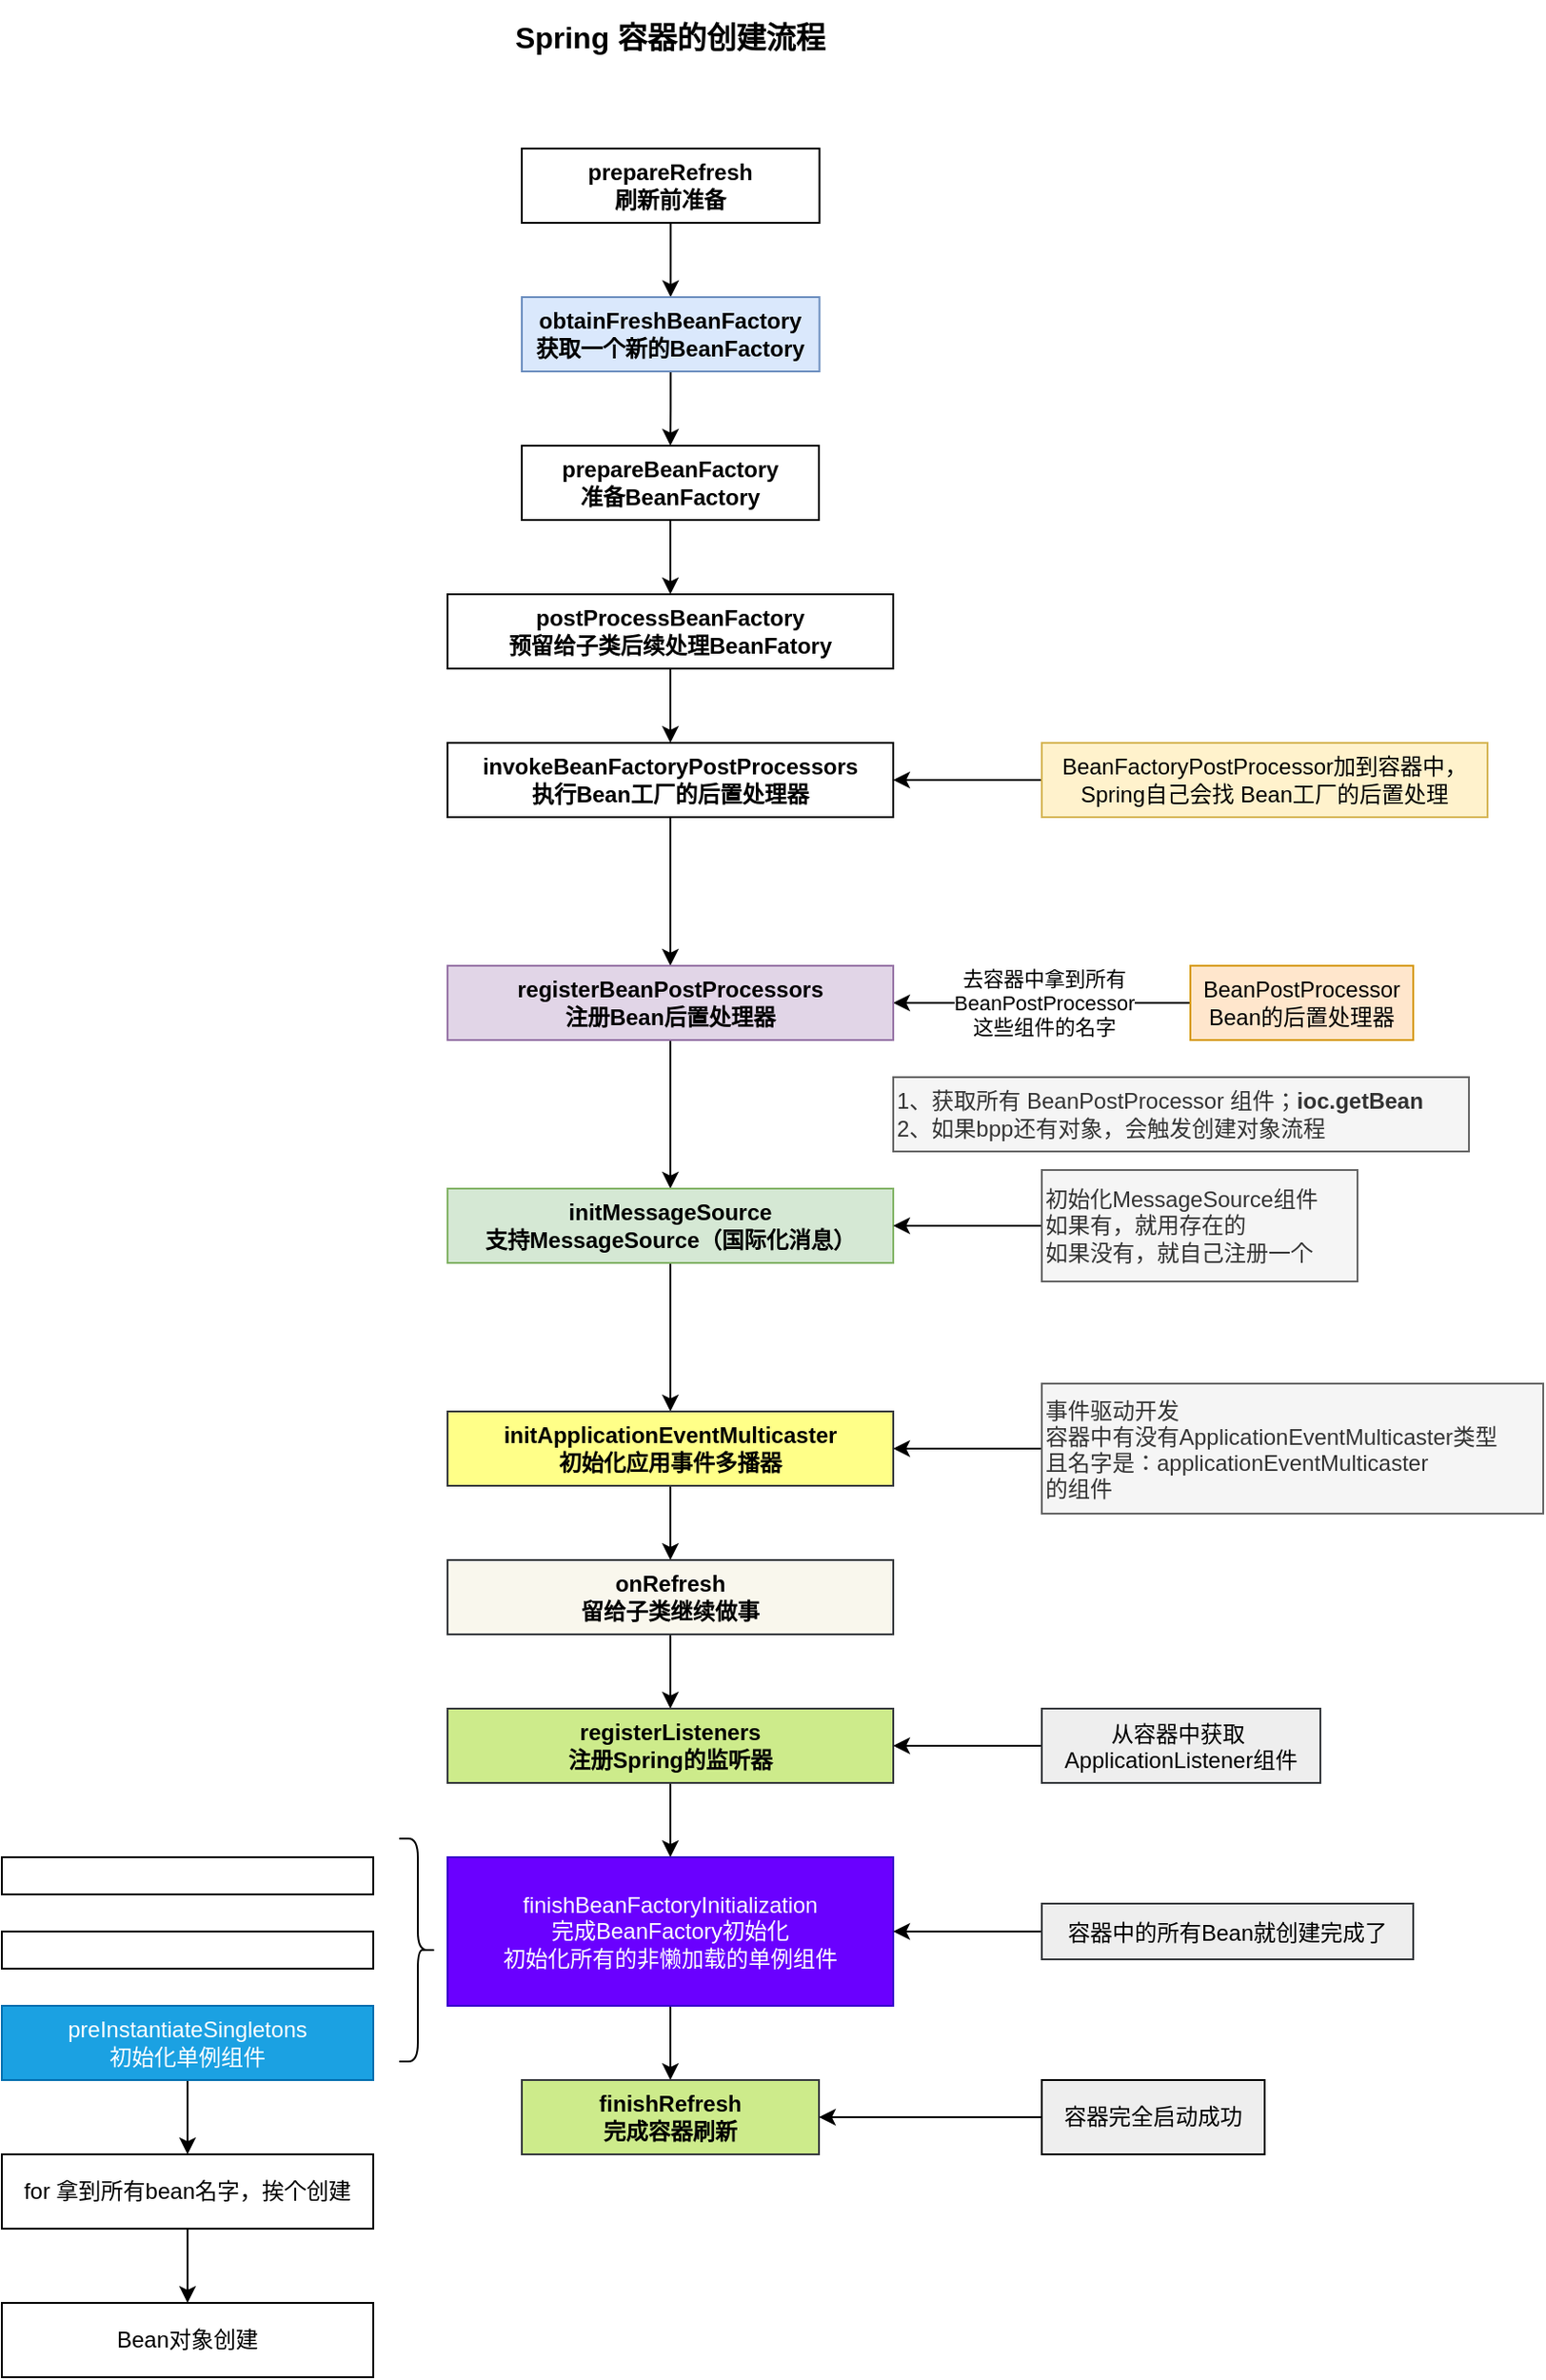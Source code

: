 <mxfile>
    <diagram id="DPGADWuL6uPfHHLG69vp" name="Page-1">
        <mxGraphModel dx="987" dy="-3153" grid="1" gridSize="10" guides="1" tooltips="1" connect="1" arrows="1" fold="1" page="1" pageScale="1" pageWidth="1200" pageHeight="1920" math="0" shadow="0">
            <root>
                <mxCell id="0"/>
                <mxCell id="1" parent="0"/>
                <mxCell id="5" style="edgeStyle=orthogonalEdgeStyle;rounded=0;orthogonalLoop=1;jettySize=auto;html=1;entryX=0.5;entryY=0;entryDx=0;entryDy=0;" edge="1" parent="1" source="6" target="8">
                    <mxGeometry relative="1" as="geometry"/>
                </mxCell>
                <mxCell id="6" value="prepareRefresh&#xa;刷新前准备" style="rounded=0;whiteSpace=wrap;fontStyle=1" vertex="1" parent="1">
                    <mxGeometry x="480" y="4640" width="160.27" height="40" as="geometry"/>
                </mxCell>
                <mxCell id="7" style="edgeStyle=orthogonalEdgeStyle;rounded=0;orthogonalLoop=1;jettySize=auto;html=1;entryX=0.5;entryY=0;entryDx=0;entryDy=0;" edge="1" parent="1" source="8" target="10">
                    <mxGeometry relative="1" as="geometry"/>
                </mxCell>
                <mxCell id="8" value="obtainFreshBeanFactory&#xa;获取一个新的BeanFactory" style="rounded=0;whiteSpace=wrap;fontStyle=1;fillColor=#dae8fc;strokeColor=#6c8ebf;" vertex="1" parent="1">
                    <mxGeometry x="480" y="4720" width="160.27" height="40" as="geometry"/>
                </mxCell>
                <mxCell id="9" style="edgeStyle=orthogonalEdgeStyle;rounded=0;orthogonalLoop=1;jettySize=auto;html=1;" edge="1" parent="1" source="10" target="12">
                    <mxGeometry relative="1" as="geometry"/>
                </mxCell>
                <mxCell id="10" value="prepareBeanFactory&#xa;准备BeanFactory" style="rounded=0;whiteSpace=wrap;fontStyle=1" vertex="1" parent="1">
                    <mxGeometry x="480" y="4800" width="160" height="40" as="geometry"/>
                </mxCell>
                <mxCell id="11" style="edgeStyle=orthogonalEdgeStyle;rounded=0;orthogonalLoop=1;jettySize=auto;html=1;entryX=0.5;entryY=0;entryDx=0;entryDy=0;" edge="1" parent="1" source="12" target="14">
                    <mxGeometry relative="1" as="geometry"/>
                </mxCell>
                <mxCell id="12" value="postProcessBeanFactory&#xa;预留给子类后续处理BeanFatory" style="rounded=0;whiteSpace=wrap;fontStyle=1" vertex="1" parent="1">
                    <mxGeometry x="440" y="4880" width="240" height="40" as="geometry"/>
                </mxCell>
                <mxCell id="13" style="edgeStyle=orthogonalEdgeStyle;rounded=0;orthogonalLoop=1;jettySize=auto;html=1;entryX=0.5;entryY=0;entryDx=0;entryDy=0;" edge="1" parent="1" source="14" target="21">
                    <mxGeometry relative="1" as="geometry"/>
                </mxCell>
                <mxCell id="14" value="invokeBeanFactoryPostProcessors&#xa;执行Bean工厂的后置处理器" style="rounded=0;whiteSpace=wrap;fontStyle=1" vertex="1" parent="1">
                    <mxGeometry x="440" y="4960" width="240" height="40" as="geometry"/>
                </mxCell>
                <mxCell id="15" style="edgeStyle=orthogonalEdgeStyle;rounded=0;orthogonalLoop=1;jettySize=auto;html=1;entryX=1;entryY=0.5;entryDx=0;entryDy=0;" edge="1" parent="1" source="16" target="14">
                    <mxGeometry relative="1" as="geometry"/>
                </mxCell>
                <mxCell id="16" value="BeanFactoryPostProcessor加到容器中，&#xa;Spring自己会找 Bean工厂的后置处理" style="rounded=0;whiteSpace=wrap;fillColor=#fff2cc;strokeColor=#d6b656;" vertex="1" parent="1">
                    <mxGeometry x="760" y="4960" width="240" height="40" as="geometry"/>
                </mxCell>
                <mxCell id="17" style="edgeStyle=orthogonalEdgeStyle;rounded=0;orthogonalLoop=1;jettySize=auto;html=1;entryX=1;entryY=0.5;entryDx=0;entryDy=0;" edge="1" parent="1" source="19" target="21">
                    <mxGeometry relative="1" as="geometry"/>
                </mxCell>
                <mxCell id="18" value="去容器中拿到所有&lt;div&gt;BeanPostProcessor&lt;/div&gt;&lt;div&gt;这些组件的名字&lt;/div&gt;" style="edgeLabel;html=1;align=center;verticalAlign=middle;resizable=0;points=[];" vertex="1" connectable="0" parent="17">
                    <mxGeometry x="0.301" y="-4" relative="1" as="geometry">
                        <mxPoint x="25" y="4" as="offset"/>
                    </mxGeometry>
                </mxCell>
                <mxCell id="19" value="BeanPostProcessor&#xa;Bean的后置处理器" style="rounded=0;whiteSpace=wrap;fillColor=#ffe6cc;strokeColor=#d79b00;" vertex="1" parent="1">
                    <mxGeometry x="840" y="5080" width="120" height="40" as="geometry"/>
                </mxCell>
                <mxCell id="20" style="edgeStyle=orthogonalEdgeStyle;rounded=0;orthogonalLoop=1;jettySize=auto;html=1;entryX=0.5;entryY=0;entryDx=0;entryDy=0;" edge="1" parent="1" source="21" target="24">
                    <mxGeometry relative="1" as="geometry"/>
                </mxCell>
                <mxCell id="21" value="registerBeanPostProcessors&#xa;注册Bean后置处理器" style="rounded=0;whiteSpace=wrap;fontStyle=1;fillColor=#e1d5e7;strokeColor=#9673a6;" vertex="1" parent="1">
                    <mxGeometry x="439.99" y="5080" width="240" height="40" as="geometry"/>
                </mxCell>
                <mxCell id="22" value="1、获取所有 BeanPostProcessor 组件；&lt;b&gt;ioc.getBean&lt;/b&gt;&lt;div&gt;2、如果bpp还有对象，会触发创建对象流程&lt;/div&gt;" style="text;html=1;align=left;verticalAlign=middle;resizable=0;points=[];autosize=1;strokeColor=#666666;fillColor=#f5f5f5;fontColor=#333333;" vertex="1" parent="1">
                    <mxGeometry x="680" y="5140" width="310" height="40" as="geometry"/>
                </mxCell>
                <mxCell id="23" style="edgeStyle=orthogonalEdgeStyle;rounded=0;orthogonalLoop=1;jettySize=auto;html=1;entryX=0.5;entryY=0;entryDx=0;entryDy=0;" edge="1" parent="1" source="24" target="28">
                    <mxGeometry relative="1" as="geometry"/>
                </mxCell>
                <mxCell id="24" value="initMessageSource&#xa;支持MessageSource（国际化消息）" style="rounded=0;whiteSpace=wrap;fontStyle=1;fillColor=#d5e8d4;strokeColor=#82b366;" vertex="1" parent="1">
                    <mxGeometry x="440" y="5200" width="240" height="40" as="geometry"/>
                </mxCell>
                <mxCell id="25" style="edgeStyle=orthogonalEdgeStyle;rounded=0;orthogonalLoop=1;jettySize=auto;html=1;entryX=1;entryY=0.5;entryDx=0;entryDy=0;" edge="1" parent="1" source="26" target="24">
                    <mxGeometry relative="1" as="geometry"/>
                </mxCell>
                <mxCell id="26" value="初始化MessageSource组件&lt;div&gt;如果有，就用存在的&lt;/div&gt;&lt;div&gt;如果没有，就自己注册一个&lt;/div&gt;" style="text;html=1;align=left;verticalAlign=middle;resizable=0;points=[];autosize=1;strokeColor=#666666;fillColor=#f5f5f5;fontColor=#333333;" vertex="1" parent="1">
                    <mxGeometry x="760" y="5190" width="170" height="60" as="geometry"/>
                </mxCell>
                <mxCell id="27" style="edgeStyle=orthogonalEdgeStyle;rounded=0;orthogonalLoop=1;jettySize=auto;html=1;entryX=0.5;entryY=0;entryDx=0;entryDy=0;" edge="1" parent="1" source="28" target="32">
                    <mxGeometry relative="1" as="geometry"/>
                </mxCell>
                <mxCell id="28" value="initApplicationEventMulticaster&#xa;初始化应用事件多播器" style="rounded=0;whiteSpace=wrap;fontStyle=1;fillColor=#ffff88;strokeColor=#36393d;" vertex="1" parent="1">
                    <mxGeometry x="439.99" y="5320" width="240.01" height="40" as="geometry"/>
                </mxCell>
                <mxCell id="29" style="edgeStyle=orthogonalEdgeStyle;rounded=0;orthogonalLoop=1;jettySize=auto;html=1;entryX=1;entryY=0.5;entryDx=0;entryDy=0;" edge="1" parent="1" source="30" target="28">
                    <mxGeometry relative="1" as="geometry"/>
                </mxCell>
                <mxCell id="30" value="事件驱动开发&#xa;容器中有没有ApplicationEventMulticaster类型&#xa;且名字是：applicationEventMulticaster&#xa;的组件" style="text;align=left;verticalAlign=middle;resizable=0;points=[];autosize=1;strokeColor=#666666;fillColor=#f5f5f5;fontColor=#333333;" vertex="1" parent="1">
                    <mxGeometry x="760" y="5305" width="270" height="70" as="geometry"/>
                </mxCell>
                <mxCell id="31" style="edgeStyle=orthogonalEdgeStyle;rounded=0;orthogonalLoop=1;jettySize=auto;html=1;entryX=0.5;entryY=0;entryDx=0;entryDy=0;" edge="1" parent="1" source="32" target="34">
                    <mxGeometry relative="1" as="geometry"/>
                </mxCell>
                <mxCell id="32" value="onRefresh&#xa;留给子类继续做事" style="rounded=0;whiteSpace=wrap;fontStyle=1;fillColor=#f9f7ed;strokeColor=#36393d;" vertex="1" parent="1">
                    <mxGeometry x="440" y="5400" width="240" height="40" as="geometry"/>
                </mxCell>
                <mxCell id="33" style="edgeStyle=orthogonalEdgeStyle;rounded=0;orthogonalLoop=1;jettySize=auto;html=1;entryX=0.5;entryY=0;entryDx=0;entryDy=0;" edge="1" parent="1" source="34" target="38">
                    <mxGeometry relative="1" as="geometry"/>
                </mxCell>
                <mxCell id="34" value="registerListeners&#xa;注册Spring的监听器" style="rounded=0;whiteSpace=wrap;fillColor=#cdeb8b;strokeColor=#36393d;fontStyle=1" vertex="1" parent="1">
                    <mxGeometry x="439.99" y="5480" width="240.01" height="40" as="geometry"/>
                </mxCell>
                <mxCell id="35" style="edgeStyle=orthogonalEdgeStyle;rounded=0;orthogonalLoop=1;jettySize=auto;html=1;entryX=1;entryY=0.5;entryDx=0;entryDy=0;" edge="1" parent="1" source="36" target="34">
                    <mxGeometry relative="1" as="geometry"/>
                </mxCell>
                <mxCell id="36" value="从容器中获取 &#xa;ApplicationListener组件" style="text;align=center;verticalAlign=middle;resizable=0;points=[];autosize=1;strokeColor=#36393d;fillColor=#eeeeee;" vertex="1" parent="1">
                    <mxGeometry x="760" y="5480" width="150" height="40" as="geometry"/>
                </mxCell>
                <mxCell id="37" style="edgeStyle=orthogonalEdgeStyle;rounded=0;orthogonalLoop=1;jettySize=auto;html=1;entryX=0.5;entryY=0;entryDx=0;entryDy=0;" edge="1" parent="1" source="38" target="41">
                    <mxGeometry relative="1" as="geometry"/>
                </mxCell>
                <mxCell id="38" value="finishBeanFactoryInitialization&#xa;完成BeanFactory初始化&#xa;初始化所有的非懒加载的单例组件" style="rounded=0;whiteSpace=wrap;fillColor=#6a00ff;fontColor=#ffffff;strokeColor=#3700CC;" vertex="1" parent="1">
                    <mxGeometry x="440" y="5560" width="240" height="80" as="geometry"/>
                </mxCell>
                <mxCell id="39" style="edgeStyle=orthogonalEdgeStyle;rounded=0;orthogonalLoop=1;jettySize=auto;html=1;entryX=1;entryY=0.5;entryDx=0;entryDy=0;" edge="1" parent="1" source="40" target="38">
                    <mxGeometry relative="1" as="geometry"/>
                </mxCell>
                <mxCell id="40" value="容器中的所有Bean就创建完成了" style="text;align=center;verticalAlign=middle;resizable=0;points=[];autosize=1;strokeColor=#36393d;fillColor=#eeeeee;" vertex="1" parent="1">
                    <mxGeometry x="760" y="5585" width="200" height="30" as="geometry"/>
                </mxCell>
                <mxCell id="41" value="finishRefresh&#xa;完成容器刷新" style="rounded=0;whiteSpace=wrap;fillColor=#cdeb8b;strokeColor=#36393d;fontStyle=1" vertex="1" parent="1">
                    <mxGeometry x="480" y="5680" width="160" height="40" as="geometry"/>
                </mxCell>
                <mxCell id="44" value="" style="rounded=0;whiteSpace=wrap;html=1;" vertex="1" parent="1">
                    <mxGeometry x="200" y="5560" width="200" height="20" as="geometry"/>
                </mxCell>
                <mxCell id="60" style="edgeStyle=none;html=1;exitX=0.5;exitY=1;exitDx=0;exitDy=0;entryX=0.5;entryY=0;entryDx=0;entryDy=0;" edge="1" parent="1" source="46" target="50">
                    <mxGeometry relative="1" as="geometry"/>
                </mxCell>
                <mxCell id="46" value="preInstantiateSingletons&#xa;初始化单例组件" style="rounded=0;whiteSpace=wrap;fillColor=#1ba1e2;fontColor=#ffffff;strokeColor=#006EAF;" vertex="1" parent="1">
                    <mxGeometry x="200" y="5640" width="200" height="40" as="geometry"/>
                </mxCell>
                <mxCell id="47" value="" style="rounded=0;whiteSpace=wrap;html=1;" vertex="1" parent="1">
                    <mxGeometry x="200" y="5600" width="200" height="20" as="geometry"/>
                </mxCell>
                <mxCell id="48" value="" style="shape=curlyBracket;whiteSpace=wrap;html=1;rounded=1;flipH=1;labelPosition=right;verticalLabelPosition=middle;align=left;verticalAlign=middle;" vertex="1" parent="1">
                    <mxGeometry x="414" y="5550" width="20" height="120" as="geometry"/>
                </mxCell>
                <mxCell id="61" value="" style="edgeStyle=none;html=1;" edge="1" parent="1" source="50" target="51">
                    <mxGeometry relative="1" as="geometry"/>
                </mxCell>
                <mxCell id="50" value="for 拿到所有bean名字，挨个创建" style="rounded=0;whiteSpace=wrap;html=1;" vertex="1" parent="1">
                    <mxGeometry x="200" y="5720" width="200" height="40" as="geometry"/>
                </mxCell>
                <mxCell id="51" value="Bean对象创建" style="rounded=0;whiteSpace=wrap;html=1;" vertex="1" parent="1">
                    <mxGeometry x="200" y="5800" width="200" height="40" as="geometry"/>
                </mxCell>
                <mxCell id="55" value="&lt;b&gt;&lt;font style=&quot;font-size: 16px;&quot;&gt;Spring 容器的创建流程&lt;/font&gt;&lt;/b&gt;" style="text;html=1;align=center;verticalAlign=middle;whiteSpace=wrap;rounded=0;" vertex="1" parent="1">
                    <mxGeometry x="400" y="4560" width="320" height="40" as="geometry"/>
                </mxCell>
                <mxCell id="58" style="edgeStyle=none;html=1;exitX=0;exitY=0.5;exitDx=0;exitDy=0;entryX=1;entryY=0.5;entryDx=0;entryDy=0;" edge="1" parent="1" source="57" target="41">
                    <mxGeometry relative="1" as="geometry"/>
                </mxCell>
                <mxCell id="57" value="&lt;span style=&quot;color: rgb(0, 0, 0); text-wrap-mode: nowrap;&quot;&gt;容器完全启动成功&lt;/span&gt;" style="rounded=0;whiteSpace=wrap;html=1;fillColor=#EEEEEE;" vertex="1" parent="1">
                    <mxGeometry x="760" y="5680" width="120" height="40" as="geometry"/>
                </mxCell>
            </root>
        </mxGraphModel>
    </diagram>
</mxfile>